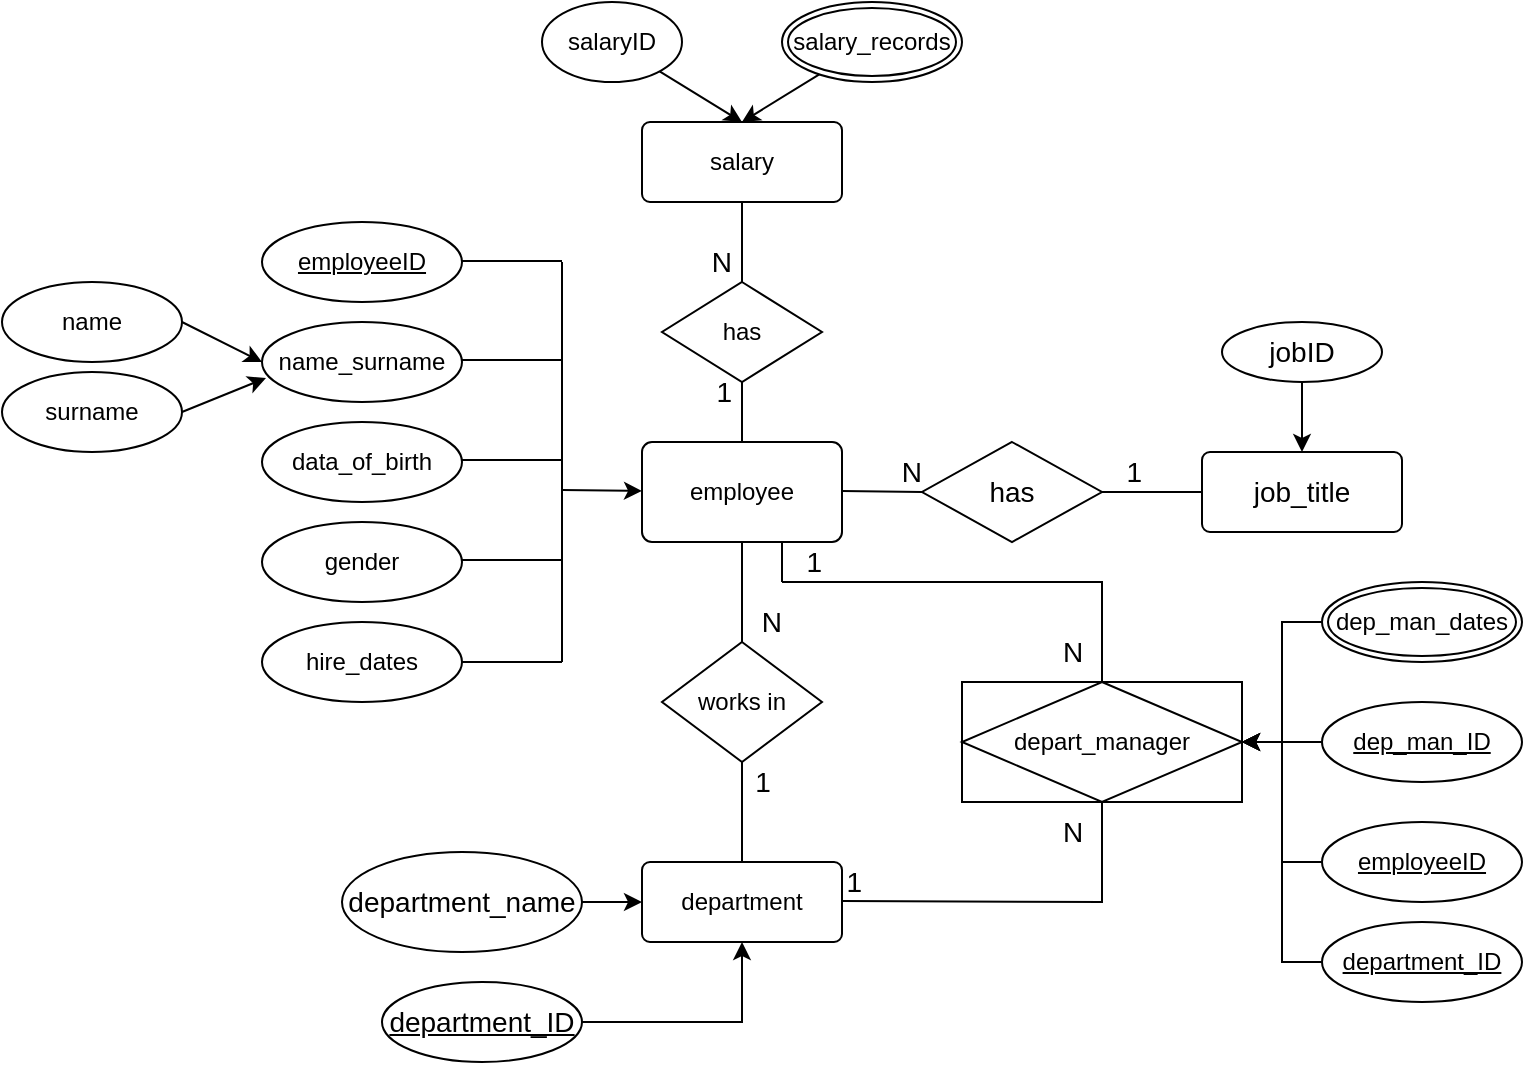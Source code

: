 <mxfile version="20.4.2" type="github"><diagram id="H-mRxA0hSMZk5piI1Ffw" name="Page-1"><mxGraphModel dx="1773" dy="1767" grid="1" gridSize="10" guides="1" tooltips="1" connect="1" arrows="1" fold="1" page="1" pageScale="1" pageWidth="827" pageHeight="1169" math="0" shadow="0"><root><mxCell id="0"/><mxCell id="1" parent="0"/><mxCell id="INc2y0h4v-s9_u45cCy4-2" value="employeeID" style="ellipse;whiteSpace=wrap;html=1;align=center;fontStyle=4;" vertex="1" parent="1"><mxGeometry x="-40" width="100" height="40" as="geometry"/></mxCell><mxCell id="INc2y0h4v-s9_u45cCy4-5" value="gender" style="ellipse;whiteSpace=wrap;html=1;align=center;" vertex="1" parent="1"><mxGeometry x="-40" y="150" width="100" height="40" as="geometry"/></mxCell><mxCell id="INc2y0h4v-s9_u45cCy4-6" value="data_of_birth" style="ellipse;whiteSpace=wrap;html=1;align=center;" vertex="1" parent="1"><mxGeometry x="-40" y="100" width="100" height="40" as="geometry"/></mxCell><mxCell id="INc2y0h4v-s9_u45cCy4-7" value="name_surname" style="ellipse;whiteSpace=wrap;html=1;align=center;" vertex="1" parent="1"><mxGeometry x="-40" y="50" width="100" height="40" as="geometry"/></mxCell><mxCell id="INc2y0h4v-s9_u45cCy4-26" style="edgeStyle=none;rounded=0;orthogonalLoop=1;jettySize=auto;html=1;exitX=1;exitY=1;exitDx=0;exitDy=0;" edge="1" parent="1"><mxGeometry relative="1" as="geometry"><mxPoint x="260" y="160" as="sourcePoint"/><mxPoint x="260" y="160" as="targetPoint"/></mxGeometry></mxCell><mxCell id="INc2y0h4v-s9_u45cCy4-27" value="department" style="rounded=1;arcSize=10;whiteSpace=wrap;html=1;align=center;" vertex="1" parent="1"><mxGeometry x="150" y="320" width="100" height="40" as="geometry"/></mxCell><mxCell id="INc2y0h4v-s9_u45cCy4-28" value="employee" style="rounded=1;arcSize=10;whiteSpace=wrap;html=1;align=center;" vertex="1" parent="1"><mxGeometry x="150" y="110" width="100" height="50" as="geometry"/></mxCell><mxCell id="INc2y0h4v-s9_u45cCy4-29" value="works in" style="shape=rhombus;perimeter=rhombusPerimeter;whiteSpace=wrap;html=1;align=center;" vertex="1" parent="1"><mxGeometry x="160" y="210" width="80" height="60" as="geometry"/></mxCell><mxCell id="INc2y0h4v-s9_u45cCy4-30" value="" style="endArrow=none;html=1;rounded=0;exitX=0.5;exitY=0;exitDx=0;exitDy=0;entryX=0.5;entryY=1;entryDx=0;entryDy=0;" edge="1" parent="1" source="INc2y0h4v-s9_u45cCy4-27" target="INc2y0h4v-s9_u45cCy4-29"><mxGeometry relative="1" as="geometry"><mxPoint x="330" y="240" as="sourcePoint"/><mxPoint x="190" y="280" as="targetPoint"/></mxGeometry></mxCell><mxCell id="INc2y0h4v-s9_u45cCy4-34" value="" style="endArrow=none;html=1;rounded=0;fontSize=14;entryX=0.5;entryY=1;entryDx=0;entryDy=0;exitX=0.5;exitY=0;exitDx=0;exitDy=0;" edge="1" parent="1" source="INc2y0h4v-s9_u45cCy4-29" target="INc2y0h4v-s9_u45cCy4-28"><mxGeometry width="50" height="50" relative="1" as="geometry"><mxPoint x="200" y="210" as="sourcePoint"/><mxPoint x="200" y="170" as="targetPoint"/></mxGeometry></mxCell><mxCell id="INc2y0h4v-s9_u45cCy4-35" value="&lt;span style=&quot;font-size: 14px;&quot;&gt;N&lt;/span&gt;" style="resizable=0;html=1;align=right;verticalAlign=bottom;" connectable="0" vertex="1" parent="1"><mxGeometry x="220" y="210" as="geometry"/></mxCell><mxCell id="INc2y0h4v-s9_u45cCy4-50" value="" style="endArrow=none;html=1;rounded=0;fontSize=14;exitX=1;exitY=0.5;exitDx=0;exitDy=0;entryX=0;entryY=0.5;entryDx=0;entryDy=0;" edge="1" parent="1"><mxGeometry width="50" height="50" relative="1" as="geometry"><mxPoint x="380" y="135" as="sourcePoint"/><mxPoint x="430" y="135" as="targetPoint"/></mxGeometry></mxCell><mxCell id="INc2y0h4v-s9_u45cCy4-51" value="" style="endArrow=none;html=1;rounded=0;fontSize=14;exitX=1;exitY=0.5;exitDx=0;exitDy=0;" edge="1" parent="1"><mxGeometry width="50" height="50" relative="1" as="geometry"><mxPoint x="250" y="134.5" as="sourcePoint"/><mxPoint x="290" y="135" as="targetPoint"/></mxGeometry></mxCell><mxCell id="INc2y0h4v-s9_u45cCy4-52" value="&lt;span style=&quot;font-size: 14px;&quot;&gt;1&lt;/span&gt;" style="resizable=0;html=1;align=right;verticalAlign=bottom;" connectable="0" vertex="1" parent="1"><mxGeometry x="400" y="135" as="geometry"/></mxCell><mxCell id="INc2y0h4v-s9_u45cCy4-53" value="&lt;span style=&quot;font-size: 14px;&quot;&gt;N&lt;/span&gt;" style="resizable=0;html=1;align=right;verticalAlign=bottom;" connectable="0" vertex="1" parent="1"><mxGeometry x="290" y="135" as="geometry"/></mxCell><mxCell id="INc2y0h4v-s9_u45cCy4-54" value="has" style="shape=rhombus;perimeter=rhombusPerimeter;whiteSpace=wrap;html=1;align=center;fontSize=14;" vertex="1" parent="1"><mxGeometry x="290" y="110" width="90" height="50" as="geometry"/></mxCell><mxCell id="INc2y0h4v-s9_u45cCy4-55" value="job_title" style="rounded=1;arcSize=10;whiteSpace=wrap;html=1;align=center;fontSize=14;" vertex="1" parent="1"><mxGeometry x="430" y="115" width="100" height="40" as="geometry"/></mxCell><mxCell id="INc2y0h4v-s9_u45cCy4-59" value="" style="edgeStyle=none;rounded=0;orthogonalLoop=1;jettySize=auto;html=1;fontSize=14;" edge="1" parent="1" source="INc2y0h4v-s9_u45cCy4-58" target="INc2y0h4v-s9_u45cCy4-55"><mxGeometry relative="1" as="geometry"/></mxCell><mxCell id="INc2y0h4v-s9_u45cCy4-58" value="jobID" style="ellipse;whiteSpace=wrap;html=1;align=center;fontSize=14;" vertex="1" parent="1"><mxGeometry x="440" y="50" width="80" height="30" as="geometry"/></mxCell><mxCell id="INc2y0h4v-s9_u45cCy4-61" value="1" style="text;html=1;align=center;verticalAlign=middle;resizable=0;points=[];autosize=1;strokeColor=none;fillColor=none;fontSize=14;" vertex="1" parent="1"><mxGeometry x="195" y="265" width="30" height="30" as="geometry"/></mxCell><mxCell id="INc2y0h4v-s9_u45cCy4-67" style="edgeStyle=none;rounded=0;orthogonalLoop=1;jettySize=auto;html=1;exitX=1;exitY=0.5;exitDx=0;exitDy=0;entryX=0;entryY=0.5;entryDx=0;entryDy=0;fontSize=14;" edge="1" parent="1" source="INc2y0h4v-s9_u45cCy4-63" target="INc2y0h4v-s9_u45cCy4-27"><mxGeometry relative="1" as="geometry"/></mxCell><mxCell id="INc2y0h4v-s9_u45cCy4-63" value="department_name" style="ellipse;whiteSpace=wrap;html=1;align=center;fontSize=14;" vertex="1" parent="1"><mxGeometry y="315" width="120" height="50" as="geometry"/></mxCell><mxCell id="INc2y0h4v-s9_u45cCy4-68" style="edgeStyle=none;rounded=0;orthogonalLoop=1;jettySize=auto;html=1;exitX=1;exitY=0.5;exitDx=0;exitDy=0;entryX=0.5;entryY=1;entryDx=0;entryDy=0;fontSize=14;" edge="1" parent="1" source="INc2y0h4v-s9_u45cCy4-64" target="INc2y0h4v-s9_u45cCy4-27"><mxGeometry relative="1" as="geometry"><Array as="points"><mxPoint x="200" y="400"/></Array></mxGeometry></mxCell><mxCell id="INc2y0h4v-s9_u45cCy4-64" value="department_ID" style="ellipse;whiteSpace=wrap;html=1;align=center;fontStyle=4;fontSize=14;" vertex="1" parent="1"><mxGeometry x="20" y="380" width="100" height="40" as="geometry"/></mxCell><mxCell id="INc2y0h4v-s9_u45cCy4-77" value="depart_manager" style="shape=associativeEntity;whiteSpace=wrap;html=1;align=center;fontSize=12;" vertex="1" parent="1"><mxGeometry x="310" y="230" width="140" height="60" as="geometry"/></mxCell><mxCell id="INc2y0h4v-s9_u45cCy4-78" value="" style="endArrow=none;html=1;rounded=0;fontSize=12;entryX=0.5;entryY=1;entryDx=0;entryDy=0;" edge="1" parent="1" target="INc2y0h4v-s9_u45cCy4-77"><mxGeometry relative="1" as="geometry"><mxPoint x="250" y="339.5" as="sourcePoint"/><mxPoint x="310" y="340" as="targetPoint"/><Array as="points"><mxPoint x="380" y="340"/></Array></mxGeometry></mxCell><mxCell id="INc2y0h4v-s9_u45cCy4-79" value="" style="endArrow=none;html=1;rounded=0;fontSize=12;exitX=0.5;exitY=0;exitDx=0;exitDy=0;" edge="1" parent="1" source="INc2y0h4v-s9_u45cCy4-77"><mxGeometry relative="1" as="geometry"><mxPoint x="450" y="339.5" as="sourcePoint"/><mxPoint x="220" y="180" as="targetPoint"/><Array as="points"><mxPoint x="380" y="180"/></Array></mxGeometry></mxCell><mxCell id="INc2y0h4v-s9_u45cCy4-83" value="N" style="text;html=1;align=center;verticalAlign=middle;resizable=0;points=[];autosize=1;strokeColor=none;fillColor=none;fontSize=14;" vertex="1" parent="1"><mxGeometry x="350" y="200" width="30" height="30" as="geometry"/></mxCell><mxCell id="INc2y0h4v-s9_u45cCy4-84" value="N" style="text;html=1;align=center;verticalAlign=middle;resizable=0;points=[];autosize=1;strokeColor=none;fillColor=none;fontSize=14;" vertex="1" parent="1"><mxGeometry x="350" y="290" width="30" height="30" as="geometry"/></mxCell><mxCell id="INc2y0h4v-s9_u45cCy4-85" value="&lt;span style=&quot;font-size: 14px;&quot;&gt;1&lt;/span&gt;" style="resizable=0;html=1;align=right;verticalAlign=bottom;" connectable="0" vertex="1" parent="1"><mxGeometry x="240" y="180" as="geometry"/></mxCell><mxCell id="INc2y0h4v-s9_u45cCy4-86" value="&lt;span style=&quot;font-size: 14px;&quot;&gt;1&lt;/span&gt;" style="resizable=0;html=1;align=right;verticalAlign=bottom;" connectable="0" vertex="1" parent="1"><mxGeometry x="260" y="340" as="geometry"/></mxCell><mxCell id="INc2y0h4v-s9_u45cCy4-96" value="" style="endArrow=none;html=1;rounded=0;fontSize=12;" edge="1" parent="1"><mxGeometry width="50" height="50" relative="1" as="geometry"><mxPoint x="220" y="180" as="sourcePoint"/><mxPoint x="220" y="160" as="targetPoint"/></mxGeometry></mxCell><mxCell id="INc2y0h4v-s9_u45cCy4-98" style="edgeStyle=none;rounded=0;orthogonalLoop=1;jettySize=auto;html=1;exitX=0;exitY=0.5;exitDx=0;exitDy=0;entryX=1;entryY=0.5;entryDx=0;entryDy=0;fontSize=12;" edge="1" parent="1" source="INc2y0h4v-s9_u45cCy4-81" target="INc2y0h4v-s9_u45cCy4-77"><mxGeometry relative="1" as="geometry"/></mxCell><mxCell id="INc2y0h4v-s9_u45cCy4-81" value="dep_man_ID" style="ellipse;whiteSpace=wrap;html=1;align=center;fontStyle=4;fontSize=12;" vertex="1" parent="1"><mxGeometry x="490" y="240" width="100" height="40" as="geometry"/></mxCell><mxCell id="INc2y0h4v-s9_u45cCy4-97" style="edgeStyle=none;rounded=0;orthogonalLoop=1;jettySize=auto;html=1;exitX=0;exitY=0.5;exitDx=0;exitDy=0;fontSize=12;entryX=1;entryY=0.5;entryDx=0;entryDy=0;" edge="1" parent="1" source="INc2y0h4v-s9_u45cCy4-87" target="INc2y0h4v-s9_u45cCy4-77"><mxGeometry relative="1" as="geometry"><mxPoint x="470" y="260" as="targetPoint"/><Array as="points"><mxPoint x="470" y="200"/><mxPoint x="470" y="260"/></Array></mxGeometry></mxCell><mxCell id="INc2y0h4v-s9_u45cCy4-87" value="dep_man_dates" style="ellipse;shape=doubleEllipse;margin=3;whiteSpace=wrap;html=1;align=center;fontSize=12;" vertex="1" parent="1"><mxGeometry x="490" y="180" width="100" height="40" as="geometry"/></mxCell><mxCell id="INc2y0h4v-s9_u45cCy4-100" style="edgeStyle=none;rounded=0;orthogonalLoop=1;jettySize=auto;html=1;exitX=0;exitY=0.5;exitDx=0;exitDy=0;fontSize=12;entryX=1;entryY=0.5;entryDx=0;entryDy=0;" edge="1" parent="1" source="INc2y0h4v-s9_u45cCy4-99" target="INc2y0h4v-s9_u45cCy4-77"><mxGeometry relative="1" as="geometry"><mxPoint x="470" y="260" as="targetPoint"/><Array as="points"><mxPoint x="470" y="320"/><mxPoint x="470" y="260"/></Array></mxGeometry></mxCell><mxCell id="INc2y0h4v-s9_u45cCy4-99" value="employeeID" style="ellipse;whiteSpace=wrap;html=1;align=center;fontStyle=4;" vertex="1" parent="1"><mxGeometry x="490" y="300" width="100" height="40" as="geometry"/></mxCell><mxCell id="INc2y0h4v-s9_u45cCy4-108" style="edgeStyle=none;rounded=0;orthogonalLoop=1;jettySize=auto;html=1;exitX=1;exitY=0.5;exitDx=0;exitDy=0;fontSize=12;entryX=0.02;entryY=0.7;entryDx=0;entryDy=0;entryPerimeter=0;" edge="1" parent="1" source="INc2y0h4v-s9_u45cCy4-106" target="INc2y0h4v-s9_u45cCy4-7"><mxGeometry relative="1" as="geometry"><mxPoint x="-40" y="70" as="targetPoint"/></mxGeometry></mxCell><mxCell id="INc2y0h4v-s9_u45cCy4-106" value="surname" style="ellipse;whiteSpace=wrap;html=1;align=center;fontSize=12;" vertex="1" parent="1"><mxGeometry x="-170" y="75" width="90" height="40" as="geometry"/></mxCell><mxCell id="INc2y0h4v-s9_u45cCy4-109" value="" style="edgeStyle=none;rounded=0;orthogonalLoop=1;jettySize=auto;html=1;fontSize=12;entryX=0;entryY=0.5;entryDx=0;entryDy=0;exitX=1;exitY=0.5;exitDx=0;exitDy=0;" edge="1" parent="1" source="INc2y0h4v-s9_u45cCy4-107" target="INc2y0h4v-s9_u45cCy4-7"><mxGeometry relative="1" as="geometry"><mxPoint x="-40" y="70" as="targetPoint"/></mxGeometry></mxCell><mxCell id="INc2y0h4v-s9_u45cCy4-107" value="name" style="ellipse;whiteSpace=wrap;html=1;align=center;fontSize=12;" vertex="1" parent="1"><mxGeometry x="-170" y="30" width="90" height="40" as="geometry"/></mxCell><mxCell id="INc2y0h4v-s9_u45cCy4-111" style="edgeStyle=none;rounded=0;orthogonalLoop=1;jettySize=auto;html=1;exitX=0;exitY=0.5;exitDx=0;exitDy=0;entryX=1;entryY=0.5;entryDx=0;entryDy=0;fontSize=12;" edge="1" parent="1" source="INc2y0h4v-s9_u45cCy4-110" target="INc2y0h4v-s9_u45cCy4-77"><mxGeometry relative="1" as="geometry"><Array as="points"><mxPoint x="470" y="370"/><mxPoint x="470" y="260"/></Array></mxGeometry></mxCell><mxCell id="INc2y0h4v-s9_u45cCy4-110" value="department_ID" style="ellipse;whiteSpace=wrap;html=1;align=center;fontStyle=4;" vertex="1" parent="1"><mxGeometry x="490" y="350" width="100" height="40" as="geometry"/></mxCell><mxCell id="INc2y0h4v-s9_u45cCy4-114" value="hire_dates" style="ellipse;whiteSpace=wrap;html=1;align=center;fontSize=12;" vertex="1" parent="1"><mxGeometry x="-40" y="200" width="100" height="40" as="geometry"/></mxCell><mxCell id="INc2y0h4v-s9_u45cCy4-115" value="salary" style="whiteSpace=wrap;html=1;rounded=1;arcSize=10;" vertex="1" parent="1"><mxGeometry x="150" y="-50" width="100" height="40" as="geometry"/></mxCell><mxCell id="INc2y0h4v-s9_u45cCy4-117" value="has" style="shape=rhombus;perimeter=rhombusPerimeter;whiteSpace=wrap;html=1;align=center;fontSize=12;" vertex="1" parent="1"><mxGeometry x="160" y="30" width="80" height="50" as="geometry"/></mxCell><mxCell id="INc2y0h4v-s9_u45cCy4-118" value="" style="endArrow=none;html=1;rounded=0;fontSize=12;exitX=0.5;exitY=0;exitDx=0;exitDy=0;entryX=0.5;entryY=1;entryDx=0;entryDy=0;" edge="1" parent="1" source="INc2y0h4v-s9_u45cCy4-117" target="INc2y0h4v-s9_u45cCy4-115"><mxGeometry width="50" height="50" relative="1" as="geometry"><mxPoint x="280" y="190" as="sourcePoint"/><mxPoint x="330" y="140" as="targetPoint"/></mxGeometry></mxCell><mxCell id="INc2y0h4v-s9_u45cCy4-119" value="" style="endArrow=none;html=1;rounded=0;fontSize=12;exitX=0.5;exitY=1;exitDx=0;exitDy=0;" edge="1" parent="1" source="INc2y0h4v-s9_u45cCy4-117"><mxGeometry width="50" height="50" relative="1" as="geometry"><mxPoint x="210" y="40" as="sourcePoint"/><mxPoint x="200" y="110" as="targetPoint"/><Array as="points"><mxPoint x="200" y="110"/></Array></mxGeometry></mxCell><mxCell id="INc2y0h4v-s9_u45cCy4-120" value="&lt;span style=&quot;font-size: 14px;&quot;&gt;N&lt;/span&gt;" style="resizable=0;html=1;align=right;verticalAlign=bottom;" connectable="0" vertex="1" parent="1"><mxGeometry x="195" y="30" as="geometry"/></mxCell><mxCell id="INc2y0h4v-s9_u45cCy4-121" value="&lt;span style=&quot;font-size: 14px;&quot;&gt;1&lt;/span&gt;" style="resizable=0;html=1;align=right;verticalAlign=bottom;" connectable="0" vertex="1" parent="1"><mxGeometry x="195" y="95" as="geometry"/></mxCell><mxCell id="INc2y0h4v-s9_u45cCy4-44" value="" style="endArrow=classic;html=1;rounded=0;fontSize=14;" edge="1" parent="1"><mxGeometry width="50" height="50" relative="1" as="geometry"><mxPoint x="110" y="134" as="sourcePoint"/><mxPoint x="150" y="134.5" as="targetPoint"/></mxGeometry></mxCell><mxCell id="INc2y0h4v-s9_u45cCy4-124" value="" style="group" vertex="1" connectable="0" parent="1"><mxGeometry x="60" y="19.5" width="50" height="200.5" as="geometry"/></mxCell><mxCell id="INc2y0h4v-s9_u45cCy4-36" value="" style="endArrow=none;html=1;rounded=0;fontSize=14;" edge="1" parent="INc2y0h4v-s9_u45cCy4-124"><mxGeometry width="50" height="50" relative="1" as="geometry"><mxPoint x="50" y="200.5" as="sourcePoint"/><mxPoint x="50" y="0.5" as="targetPoint"/></mxGeometry></mxCell><mxCell id="INc2y0h4v-s9_u45cCy4-38" value="" style="endArrow=none;html=1;rounded=0;fontSize=14;" edge="1" parent="INc2y0h4v-s9_u45cCy4-124"><mxGeometry width="50" height="50" relative="1" as="geometry"><mxPoint as="sourcePoint"/><mxPoint x="50" as="targetPoint"/></mxGeometry></mxCell><mxCell id="INc2y0h4v-s9_u45cCy4-39" value="" style="endArrow=none;html=1;rounded=0;fontSize=14;" edge="1" parent="INc2y0h4v-s9_u45cCy4-124"><mxGeometry width="50" height="50" relative="1" as="geometry"><mxPoint y="49.5" as="sourcePoint"/><mxPoint x="50" y="49.5" as="targetPoint"/></mxGeometry></mxCell><mxCell id="INc2y0h4v-s9_u45cCy4-40" value="" style="endArrow=none;html=1;rounded=0;fontSize=14;" edge="1" parent="INc2y0h4v-s9_u45cCy4-124"><mxGeometry width="50" height="50" relative="1" as="geometry"><mxPoint y="99.5" as="sourcePoint"/><mxPoint x="50" y="99.5" as="targetPoint"/></mxGeometry></mxCell><mxCell id="INc2y0h4v-s9_u45cCy4-41" value="" style="endArrow=none;html=1;rounded=0;fontSize=14;" edge="1" parent="INc2y0h4v-s9_u45cCy4-124"><mxGeometry width="50" height="50" relative="1" as="geometry"><mxPoint y="149.5" as="sourcePoint"/><mxPoint x="50" y="149.5" as="targetPoint"/></mxGeometry></mxCell><mxCell id="INc2y0h4v-s9_u45cCy4-43" value="" style="endArrow=none;html=1;rounded=0;fontSize=14;" edge="1" parent="INc2y0h4v-s9_u45cCy4-124"><mxGeometry width="50" height="50" relative="1" as="geometry"><mxPoint y="200.5" as="sourcePoint"/><mxPoint x="50" y="200.5" as="targetPoint"/></mxGeometry></mxCell><mxCell id="INc2y0h4v-s9_u45cCy4-127" value="" style="edgeStyle=none;rounded=0;orthogonalLoop=1;jettySize=auto;html=1;fontSize=12;entryX=0.5;entryY=0;entryDx=0;entryDy=0;" edge="1" parent="1" source="INc2y0h4v-s9_u45cCy4-125" target="INc2y0h4v-s9_u45cCy4-115"><mxGeometry relative="1" as="geometry"><mxPoint x="165" y="-70" as="targetPoint"/></mxGeometry></mxCell><mxCell id="INc2y0h4v-s9_u45cCy4-125" value="salaryID" style="ellipse;whiteSpace=wrap;html=1;align=center;fontSize=12;" vertex="1" parent="1"><mxGeometry x="100" y="-110" width="70" height="40" as="geometry"/></mxCell><mxCell id="INc2y0h4v-s9_u45cCy4-129" value="" style="edgeStyle=none;rounded=0;orthogonalLoop=1;jettySize=auto;html=1;fontSize=12;entryX=0.5;entryY=0;entryDx=0;entryDy=0;" edge="1" parent="1" source="INc2y0h4v-s9_u45cCy4-128" target="INc2y0h4v-s9_u45cCy4-115"><mxGeometry relative="1" as="geometry"/></mxCell><mxCell id="INc2y0h4v-s9_u45cCy4-128" value="salary_records" style="ellipse;shape=doubleEllipse;margin=3;whiteSpace=wrap;html=1;align=center;fontSize=12;" vertex="1" parent="1"><mxGeometry x="220" y="-110" width="90" height="40" as="geometry"/></mxCell></root></mxGraphModel></diagram></mxfile>